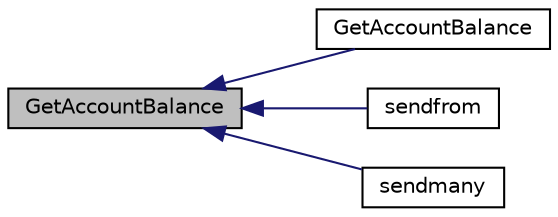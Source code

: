 digraph "GetAccountBalance"
{
  edge [fontname="Helvetica",fontsize="10",labelfontname="Helvetica",labelfontsize="10"];
  node [fontname="Helvetica",fontsize="10",shape=record];
  rankdir="LR";
  Node277 [label="GetAccountBalance",height=0.2,width=0.4,color="black", fillcolor="grey75", style="filled", fontcolor="black"];
  Node277 -> Node278 [dir="back",color="midnightblue",fontsize="10",style="solid",fontname="Helvetica"];
  Node278 [label="GetAccountBalance",height=0.2,width=0.4,color="black", fillcolor="white", style="filled",URL="$df/d1d/rpcwallet_8cpp.html#af46abb4dba0774b0027591d6e3b30b1e"];
  Node277 -> Node279 [dir="back",color="midnightblue",fontsize="10",style="solid",fontname="Helvetica"];
  Node279 [label="sendfrom",height=0.2,width=0.4,color="black", fillcolor="white", style="filled",URL="$df/d1d/rpcwallet_8cpp.html#a845eaefd9ec7752b1145c183205524d0"];
  Node277 -> Node280 [dir="back",color="midnightblue",fontsize="10",style="solid",fontname="Helvetica"];
  Node280 [label="sendmany",height=0.2,width=0.4,color="black", fillcolor="white", style="filled",URL="$df/d1d/rpcwallet_8cpp.html#adeb5f23f20fb4e589dab23cadf75c92d"];
}
